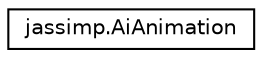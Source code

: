 digraph "Graphical Class Hierarchy"
{
  edge [fontname="Helvetica",fontsize="10",labelfontname="Helvetica",labelfontsize="10"];
  node [fontname="Helvetica",fontsize="10",shape=record];
  rankdir="LR";
  Node1 [label="jassimp.AiAnimation",height=0.2,width=0.4,color="black", fillcolor="white", style="filled",URL="$classjassimp_1_1_ai_animation.html"];
}
